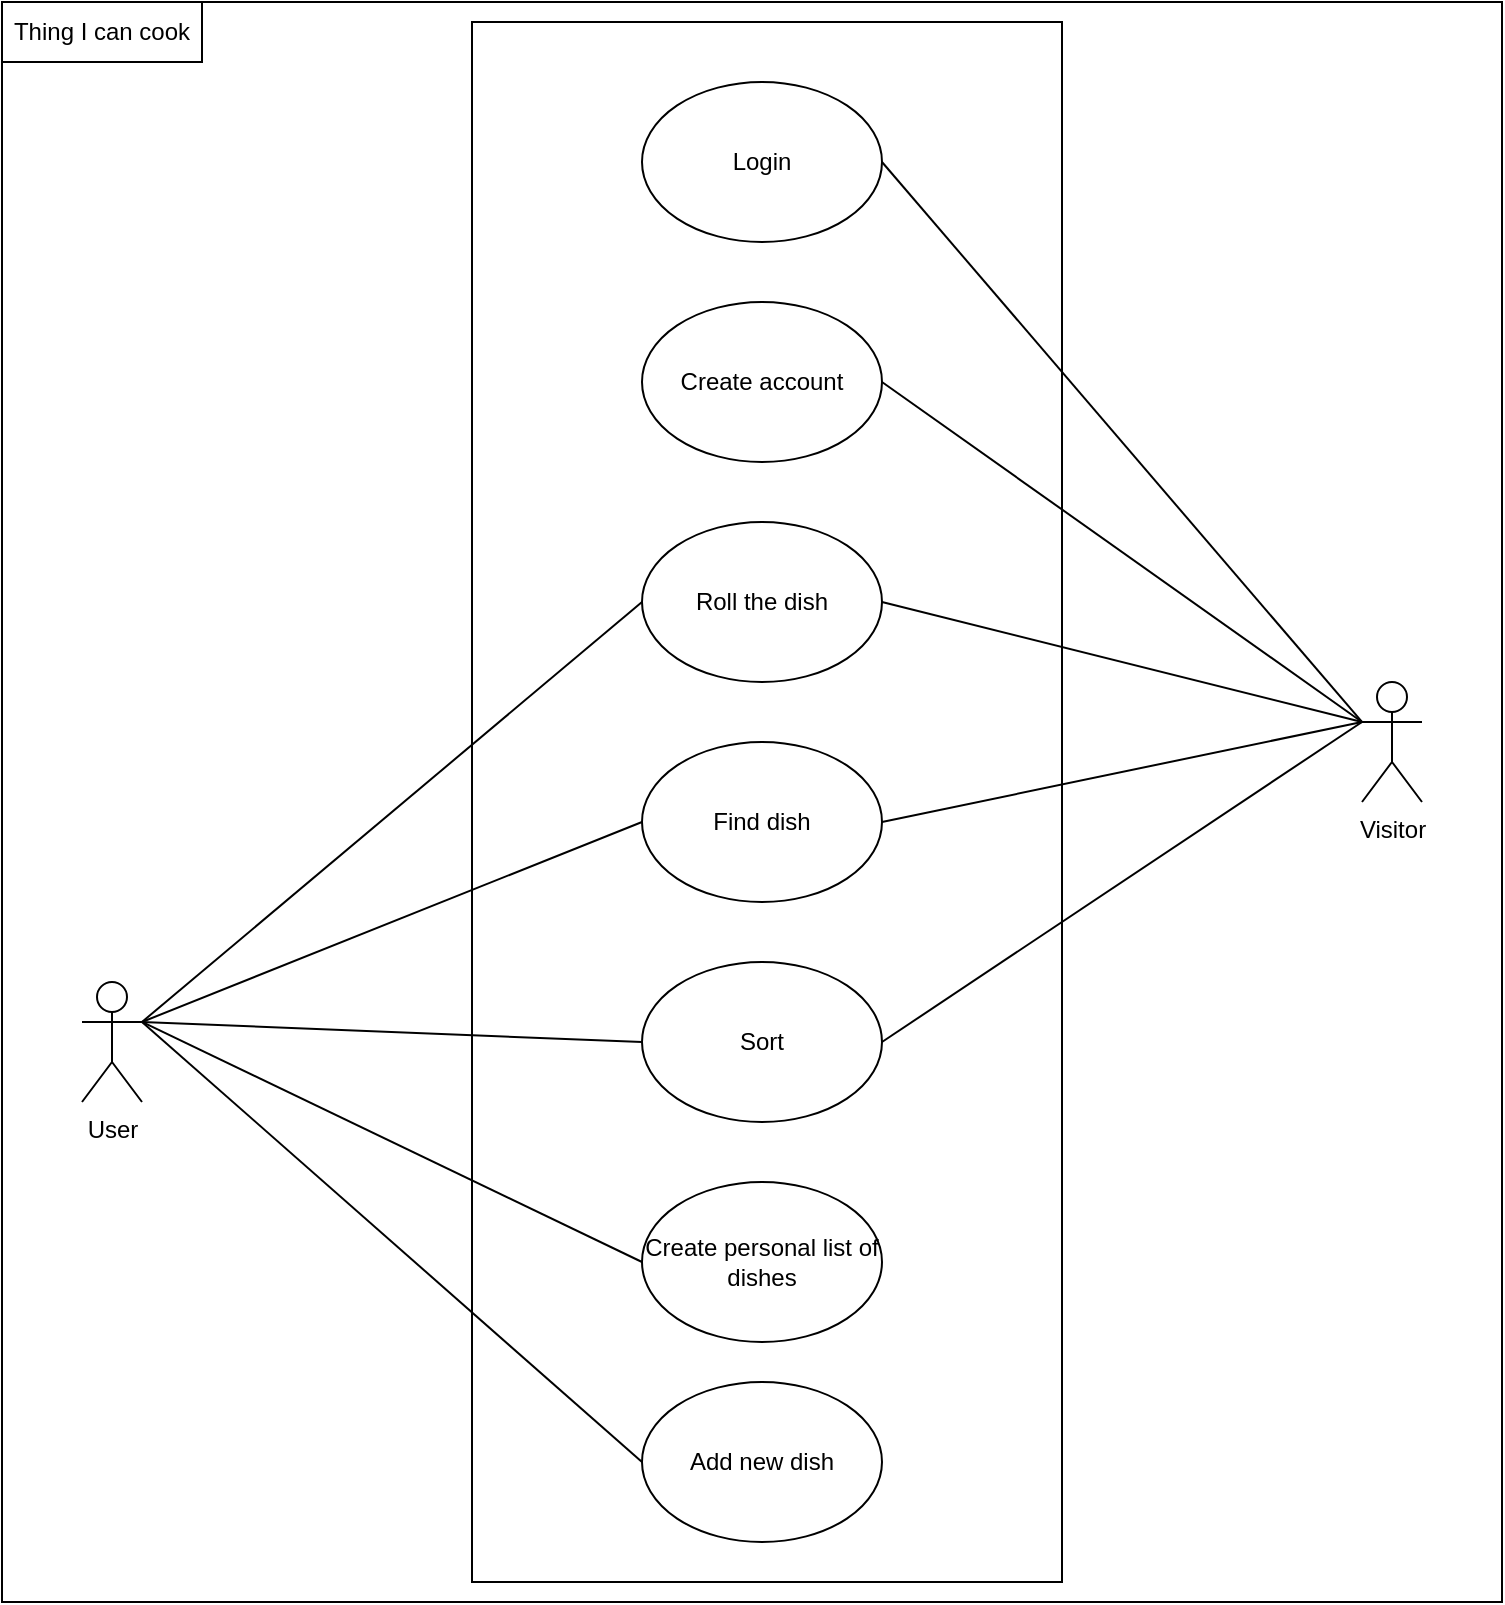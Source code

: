 <mxfile version="16.2.4" type="github"><diagram id="odCW2YgGLN3LNswtzSjd" name="Page-1"><mxGraphModel dx="1625" dy="899" grid="1" gridSize="10" guides="1" tooltips="1" connect="1" arrows="1" fold="1" page="1" pageScale="1" pageWidth="850" pageHeight="1100" math="0" shadow="0"><root><mxCell id="0"/><mxCell id="1" parent="0"/><mxCell id="ZOogg9VTIh8RK-cs9d6J-27" value="" style="rounded=0;whiteSpace=wrap;html=1;" vertex="1" parent="1"><mxGeometry x="70" y="30" width="750" height="800" as="geometry"/></mxCell><mxCell id="ZOogg9VTIh8RK-cs9d6J-29" value="" style="rounded=0;whiteSpace=wrap;html=1;" vertex="1" parent="1"><mxGeometry x="70" y="30" width="100" height="30" as="geometry"/></mxCell><mxCell id="ZOogg9VTIh8RK-cs9d6J-30" value="" style="rounded=0;whiteSpace=wrap;html=1;" vertex="1" parent="1"><mxGeometry x="305" y="40" width="295" height="780" as="geometry"/></mxCell><mxCell id="ZOogg9VTIh8RK-cs9d6J-1" value="Add new dish" style="ellipse;whiteSpace=wrap;html=1;" vertex="1" parent="1"><mxGeometry x="390" y="720" width="120" height="80" as="geometry"/></mxCell><mxCell id="ZOogg9VTIh8RK-cs9d6J-2" value="User" style="shape=umlActor;verticalLabelPosition=bottom;verticalAlign=top;html=1;outlineConnect=0;" vertex="1" parent="1"><mxGeometry x="110" y="520" width="30" height="60" as="geometry"/></mxCell><mxCell id="ZOogg9VTIh8RK-cs9d6J-5" value="Sort" style="ellipse;whiteSpace=wrap;html=1;" vertex="1" parent="1"><mxGeometry x="390" y="510" width="120" height="80" as="geometry"/></mxCell><mxCell id="ZOogg9VTIh8RK-cs9d6J-6" value="Create account" style="ellipse;whiteSpace=wrap;html=1;" vertex="1" parent="1"><mxGeometry x="390" y="180" width="120" height="80" as="geometry"/></mxCell><mxCell id="ZOogg9VTIh8RK-cs9d6J-7" value="Login" style="ellipse;whiteSpace=wrap;html=1;" vertex="1" parent="1"><mxGeometry x="390" y="70" width="120" height="80" as="geometry"/></mxCell><mxCell id="ZOogg9VTIh8RK-cs9d6J-8" value="Find dish" style="ellipse;whiteSpace=wrap;html=1;" vertex="1" parent="1"><mxGeometry x="390" y="400" width="120" height="80" as="geometry"/></mxCell><mxCell id="ZOogg9VTIh8RK-cs9d6J-12" value="Visitor" style="shape=umlActor;verticalLabelPosition=bottom;verticalAlign=top;html=1;outlineConnect=0;" vertex="1" parent="1"><mxGeometry x="750" y="370" width="30" height="60" as="geometry"/></mxCell><mxCell id="ZOogg9VTIh8RK-cs9d6J-13" value="Create personal list of dishes" style="ellipse;whiteSpace=wrap;html=1;" vertex="1" parent="1"><mxGeometry x="390" y="620" width="120" height="80" as="geometry"/></mxCell><mxCell id="ZOogg9VTIh8RK-cs9d6J-14" value="Roll the dish" style="ellipse;whiteSpace=wrap;html=1;" vertex="1" parent="1"><mxGeometry x="390" y="290" width="120" height="80" as="geometry"/></mxCell><mxCell id="ZOogg9VTIh8RK-cs9d6J-16" value="" style="endArrow=none;html=1;rounded=0;entryX=0;entryY=0.333;entryDx=0;entryDy=0;entryPerimeter=0;exitX=1;exitY=0.5;exitDx=0;exitDy=0;" edge="1" parent="1" source="ZOogg9VTIh8RK-cs9d6J-7" target="ZOogg9VTIh8RK-cs9d6J-12"><mxGeometry width="50" height="50" relative="1" as="geometry"><mxPoint x="380" y="340" as="sourcePoint"/><mxPoint x="430" y="290" as="targetPoint"/></mxGeometry></mxCell><mxCell id="ZOogg9VTIh8RK-cs9d6J-17" value="" style="endArrow=none;html=1;rounded=0;entryX=0;entryY=0.333;entryDx=0;entryDy=0;entryPerimeter=0;exitX=1;exitY=0.5;exitDx=0;exitDy=0;" edge="1" parent="1" source="ZOogg9VTIh8RK-cs9d6J-6" target="ZOogg9VTIh8RK-cs9d6J-12"><mxGeometry width="50" height="50" relative="1" as="geometry"><mxPoint x="380" y="340" as="sourcePoint"/><mxPoint x="430" y="290" as="targetPoint"/></mxGeometry></mxCell><mxCell id="ZOogg9VTIh8RK-cs9d6J-18" value="" style="endArrow=none;html=1;rounded=0;entryX=0;entryY=0.333;entryDx=0;entryDy=0;entryPerimeter=0;exitX=1;exitY=0.5;exitDx=0;exitDy=0;" edge="1" parent="1" source="ZOogg9VTIh8RK-cs9d6J-14" target="ZOogg9VTIh8RK-cs9d6J-12"><mxGeometry width="50" height="50" relative="1" as="geometry"><mxPoint x="380" y="340" as="sourcePoint"/><mxPoint x="430" y="290" as="targetPoint"/></mxGeometry></mxCell><mxCell id="ZOogg9VTIh8RK-cs9d6J-19" value="" style="endArrow=none;html=1;rounded=0;entryX=0;entryY=0.333;entryDx=0;entryDy=0;entryPerimeter=0;exitX=1;exitY=0.5;exitDx=0;exitDy=0;" edge="1" parent="1" source="ZOogg9VTIh8RK-cs9d6J-8" target="ZOogg9VTIh8RK-cs9d6J-12"><mxGeometry width="50" height="50" relative="1" as="geometry"><mxPoint x="380" y="500" as="sourcePoint"/><mxPoint x="430" y="450" as="targetPoint"/></mxGeometry></mxCell><mxCell id="ZOogg9VTIh8RK-cs9d6J-20" value="" style="endArrow=none;html=1;rounded=0;entryX=0;entryY=0.333;entryDx=0;entryDy=0;entryPerimeter=0;exitX=1;exitY=0.5;exitDx=0;exitDy=0;" edge="1" parent="1" source="ZOogg9VTIh8RK-cs9d6J-5" target="ZOogg9VTIh8RK-cs9d6J-12"><mxGeometry width="50" height="50" relative="1" as="geometry"><mxPoint x="380" y="500" as="sourcePoint"/><mxPoint x="430" y="450" as="targetPoint"/></mxGeometry></mxCell><mxCell id="ZOogg9VTIh8RK-cs9d6J-21" value="" style="endArrow=none;html=1;rounded=0;exitX=1;exitY=0.333;exitDx=0;exitDy=0;exitPerimeter=0;entryX=0;entryY=0.5;entryDx=0;entryDy=0;" edge="1" parent="1" source="ZOogg9VTIh8RK-cs9d6J-2" target="ZOogg9VTIh8RK-cs9d6J-14"><mxGeometry width="50" height="50" relative="1" as="geometry"><mxPoint x="380" y="500" as="sourcePoint"/><mxPoint x="430" y="450" as="targetPoint"/></mxGeometry></mxCell><mxCell id="ZOogg9VTIh8RK-cs9d6J-22" value="" style="endArrow=none;html=1;rounded=0;exitX=1;exitY=0.333;exitDx=0;exitDy=0;exitPerimeter=0;entryX=0;entryY=0.5;entryDx=0;entryDy=0;" edge="1" parent="1" source="ZOogg9VTIh8RK-cs9d6J-2" target="ZOogg9VTIh8RK-cs9d6J-8"><mxGeometry width="50" height="50" relative="1" as="geometry"><mxPoint x="380" y="500" as="sourcePoint"/><mxPoint x="430" y="450" as="targetPoint"/></mxGeometry></mxCell><mxCell id="ZOogg9VTIh8RK-cs9d6J-23" value="" style="endArrow=none;html=1;rounded=0;entryX=0;entryY=0.5;entryDx=0;entryDy=0;" edge="1" parent="1" target="ZOogg9VTIh8RK-cs9d6J-5"><mxGeometry width="50" height="50" relative="1" as="geometry"><mxPoint x="140" y="540" as="sourcePoint"/><mxPoint x="430" y="450" as="targetPoint"/></mxGeometry></mxCell><mxCell id="ZOogg9VTIh8RK-cs9d6J-24" value="" style="endArrow=none;html=1;rounded=0;exitX=1;exitY=0.333;exitDx=0;exitDy=0;exitPerimeter=0;entryX=0;entryY=0.5;entryDx=0;entryDy=0;" edge="1" parent="1" source="ZOogg9VTIh8RK-cs9d6J-2" target="ZOogg9VTIh8RK-cs9d6J-13"><mxGeometry width="50" height="50" relative="1" as="geometry"><mxPoint x="230" y="570" as="sourcePoint"/><mxPoint x="430" y="540" as="targetPoint"/></mxGeometry></mxCell><mxCell id="ZOogg9VTIh8RK-cs9d6J-25" value="" style="endArrow=none;html=1;rounded=0;exitX=0;exitY=0.5;exitDx=0;exitDy=0;entryX=1;entryY=0.333;entryDx=0;entryDy=0;entryPerimeter=0;" edge="1" parent="1" source="ZOogg9VTIh8RK-cs9d6J-1" target="ZOogg9VTIh8RK-cs9d6J-2"><mxGeometry width="50" height="50" relative="1" as="geometry"><mxPoint x="330" y="640" as="sourcePoint"/><mxPoint x="250" y="720" as="targetPoint"/></mxGeometry></mxCell><mxCell id="ZOogg9VTIh8RK-cs9d6J-28" value="Thing I can cook" style="text;html=1;strokeColor=none;fillColor=none;align=center;verticalAlign=middle;whiteSpace=wrap;rounded=0;" vertex="1" parent="1"><mxGeometry x="70" y="30" width="100" height="30" as="geometry"/></mxCell></root></mxGraphModel></diagram></mxfile>